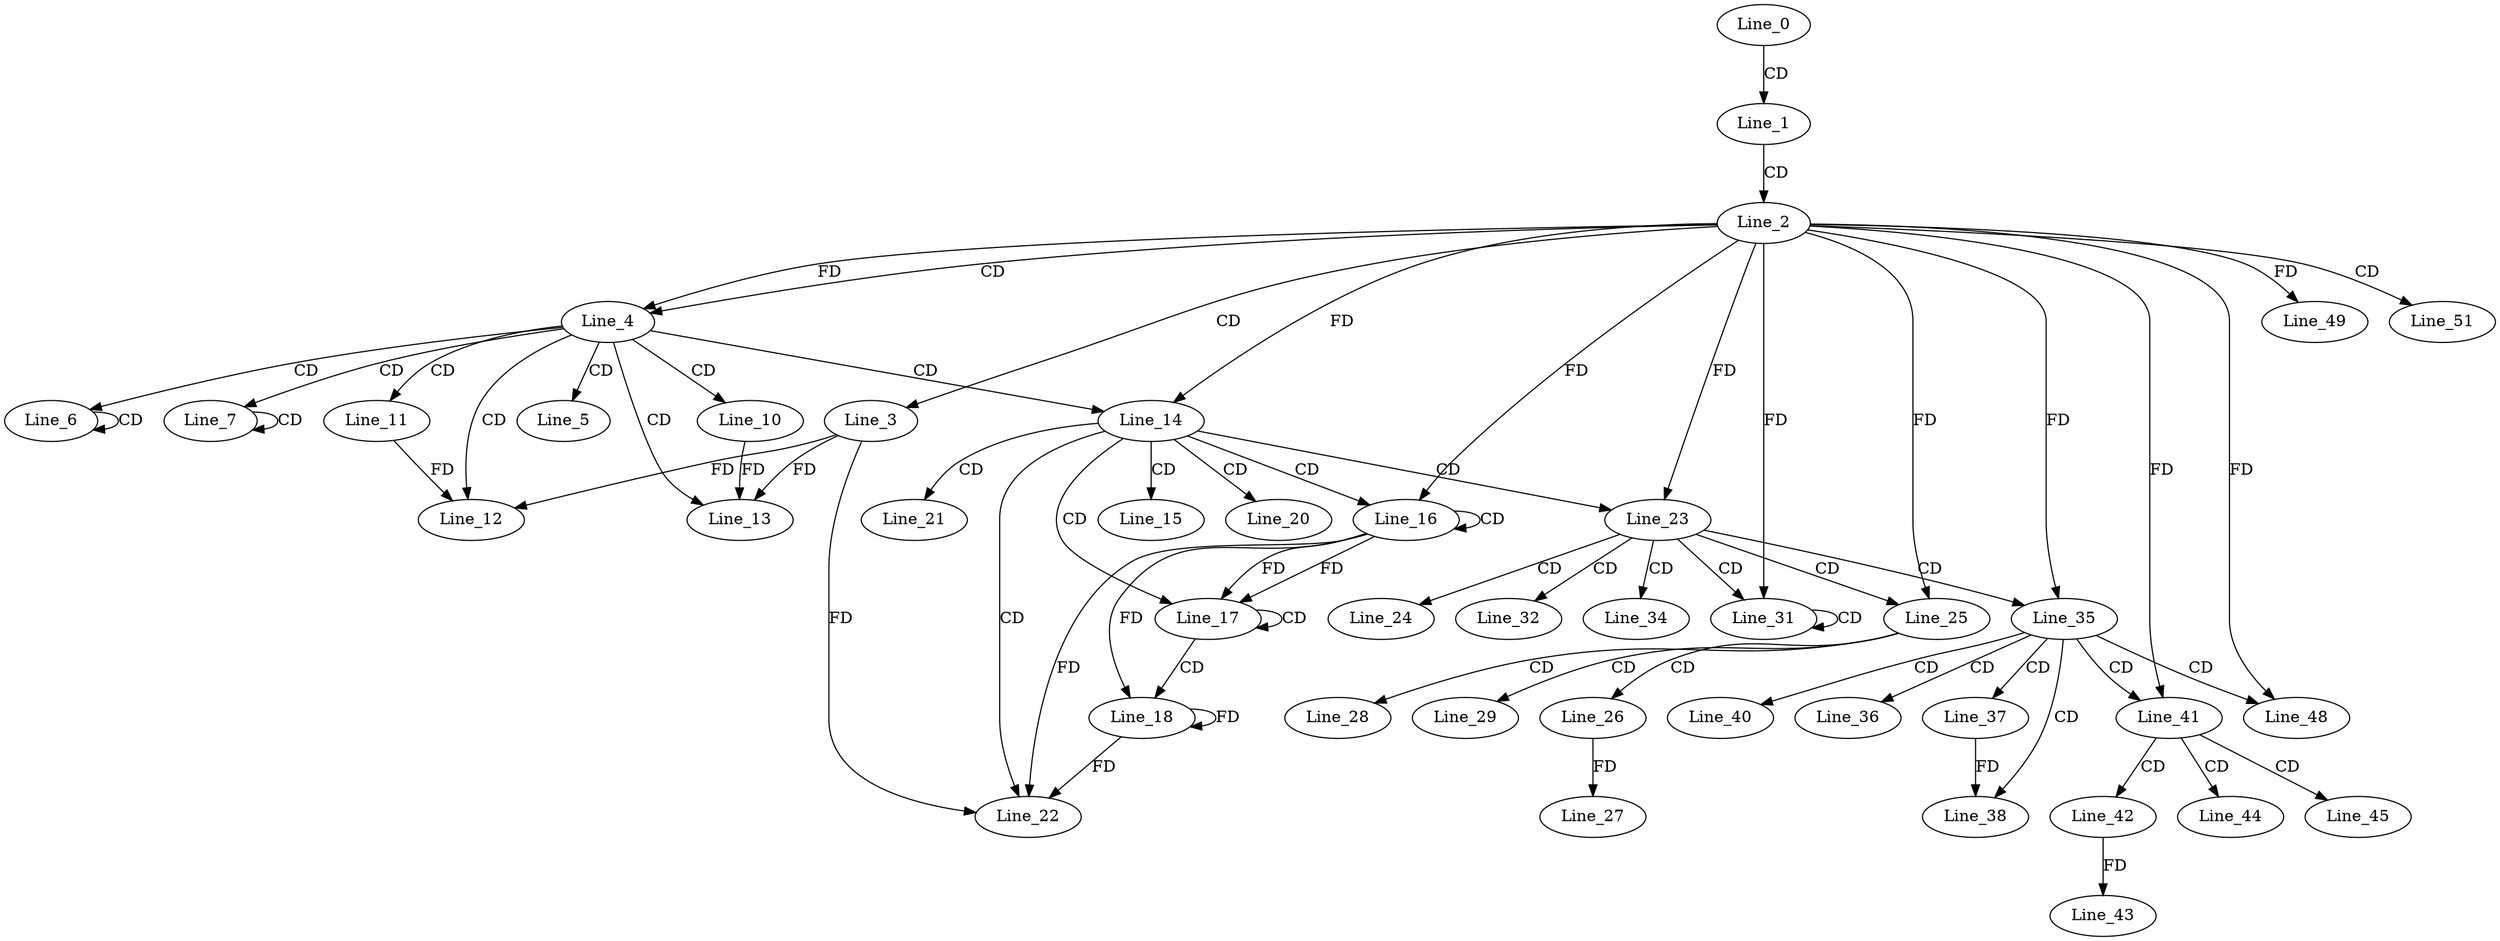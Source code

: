 digraph G {
  Line_0;
  Line_1;
  Line_2;
  Line_3;
  Line_4;
  Line_4;
  Line_5;
  Line_6;
  Line_6;
  Line_7;
  Line_7;
  Line_10;
  Line_11;
  Line_12;
  Line_13;
  Line_13;
  Line_14;
  Line_14;
  Line_15;
  Line_16;
  Line_16;
  Line_17;
  Line_17;
  Line_18;
  Line_20;
  Line_21;
  Line_22;
  Line_23;
  Line_23;
  Line_23;
  Line_24;
  Line_25;
  Line_26;
  Line_27;
  Line_28;
  Line_29;
  Line_31;
  Line_31;
  Line_31;
  Line_32;
  Line_34;
  Line_35;
  Line_35;
  Line_35;
  Line_36;
  Line_37;
  Line_38;
  Line_38;
  Line_40;
  Line_41;
  Line_42;
  Line_43;
  Line_44;
  Line_45;
  Line_48;
  Line_48;
  Line_49;
  Line_51;
  Line_0 -> Line_1 [ label="CD" ];
  Line_1 -> Line_2 [ label="CD" ];
  Line_2 -> Line_3 [ label="CD" ];
  Line_2 -> Line_4 [ label="CD" ];
  Line_2 -> Line_4 [ label="FD" ];
  Line_4 -> Line_5 [ label="CD" ];
  Line_4 -> Line_6 [ label="CD" ];
  Line_6 -> Line_6 [ label="CD" ];
  Line_4 -> Line_7 [ label="CD" ];
  Line_7 -> Line_7 [ label="CD" ];
  Line_4 -> Line_10 [ label="CD" ];
  Line_4 -> Line_11 [ label="CD" ];
  Line_4 -> Line_12 [ label="CD" ];
  Line_3 -> Line_12 [ label="FD" ];
  Line_11 -> Line_12 [ label="FD" ];
  Line_4 -> Line_13 [ label="CD" ];
  Line_3 -> Line_13 [ label="FD" ];
  Line_10 -> Line_13 [ label="FD" ];
  Line_4 -> Line_14 [ label="CD" ];
  Line_2 -> Line_14 [ label="FD" ];
  Line_14 -> Line_15 [ label="CD" ];
  Line_14 -> Line_16 [ label="CD" ];
  Line_16 -> Line_16 [ label="CD" ];
  Line_2 -> Line_16 [ label="FD" ];
  Line_14 -> Line_17 [ label="CD" ];
  Line_16 -> Line_17 [ label="FD" ];
  Line_17 -> Line_17 [ label="CD" ];
  Line_16 -> Line_17 [ label="FD" ];
  Line_17 -> Line_18 [ label="CD" ];
  Line_16 -> Line_18 [ label="FD" ];
  Line_18 -> Line_18 [ label="FD" ];
  Line_14 -> Line_20 [ label="CD" ];
  Line_14 -> Line_21 [ label="CD" ];
  Line_14 -> Line_22 [ label="CD" ];
  Line_3 -> Line_22 [ label="FD" ];
  Line_16 -> Line_22 [ label="FD" ];
  Line_18 -> Line_22 [ label="FD" ];
  Line_14 -> Line_23 [ label="CD" ];
  Line_2 -> Line_23 [ label="FD" ];
  Line_23 -> Line_24 [ label="CD" ];
  Line_23 -> Line_25 [ label="CD" ];
  Line_2 -> Line_25 [ label="FD" ];
  Line_25 -> Line_26 [ label="CD" ];
  Line_26 -> Line_27 [ label="FD" ];
  Line_25 -> Line_28 [ label="CD" ];
  Line_25 -> Line_29 [ label="CD" ];
  Line_23 -> Line_31 [ label="CD" ];
  Line_31 -> Line_31 [ label="CD" ];
  Line_2 -> Line_31 [ label="FD" ];
  Line_23 -> Line_32 [ label="CD" ];
  Line_23 -> Line_34 [ label="CD" ];
  Line_23 -> Line_35 [ label="CD" ];
  Line_2 -> Line_35 [ label="FD" ];
  Line_35 -> Line_36 [ label="CD" ];
  Line_35 -> Line_37 [ label="CD" ];
  Line_35 -> Line_38 [ label="CD" ];
  Line_37 -> Line_38 [ label="FD" ];
  Line_35 -> Line_40 [ label="CD" ];
  Line_35 -> Line_41 [ label="CD" ];
  Line_2 -> Line_41 [ label="FD" ];
  Line_41 -> Line_42 [ label="CD" ];
  Line_42 -> Line_43 [ label="FD" ];
  Line_41 -> Line_44 [ label="CD" ];
  Line_41 -> Line_45 [ label="CD" ];
  Line_35 -> Line_48 [ label="CD" ];
  Line_2 -> Line_48 [ label="FD" ];
  Line_2 -> Line_49 [ label="FD" ];
  Line_2 -> Line_51 [ label="CD" ];
}
